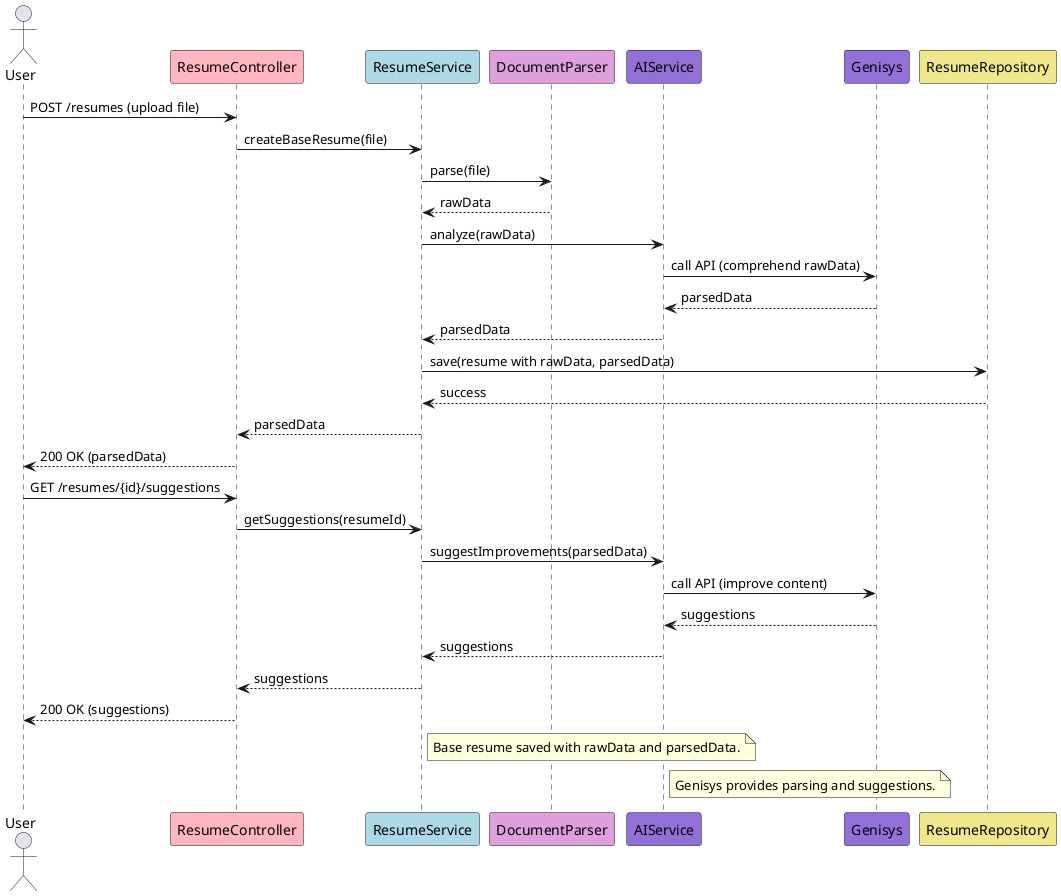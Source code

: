 '	This is part of the documentation of Deployo.io Resume Builder System.
'	Copyright (C) 2025
'	Leila Otto Algarve
'	See LICENSE-DOCUMENTATION for copying conditions. 
@startuml
actor User
participant "ResumeController" as RC #LightPink
participant "ResumeService" as RS #LightBlue
participant "DocumentParser" as DP #Plum
participant "AIService" as GS #MediumPurple
participant "Genisys" as G #MediumPurple
participant "ResumeRepository" as RR #Khaki

' Fluxo após registro
User -> RC: POST /resumes (upload file)
RC -> RS: createBaseResume(file)
RS -> DP: parse(file)
DP --> RS: rawData
RS -> GS: analyze(rawData)
GS -> G: call API (comprehend rawData)
G --> GS: parsedData
GS --> RS: parsedData
RS -> RR: save(resume with rawData, parsedData)
RR --> RS: success
RS --> RC: parsedData
RC --> User: 200 OK (parsedData)

' Edição e sugestões
User -> RC: GET /resumes/{id}/suggestions
RC -> RS: getSuggestions(resumeId)
RS -> GS: suggestImprovements(parsedData)
GS -> G: call API (improve content)
G --> GS: suggestions
GS --> RS: suggestions
RS --> RC: suggestions
RC --> User: 200 OK (suggestions)

note right of RS: Base resume saved with rawData and parsedData.
note right of GS: Genisys provides parsing and suggestions.

@enduml

